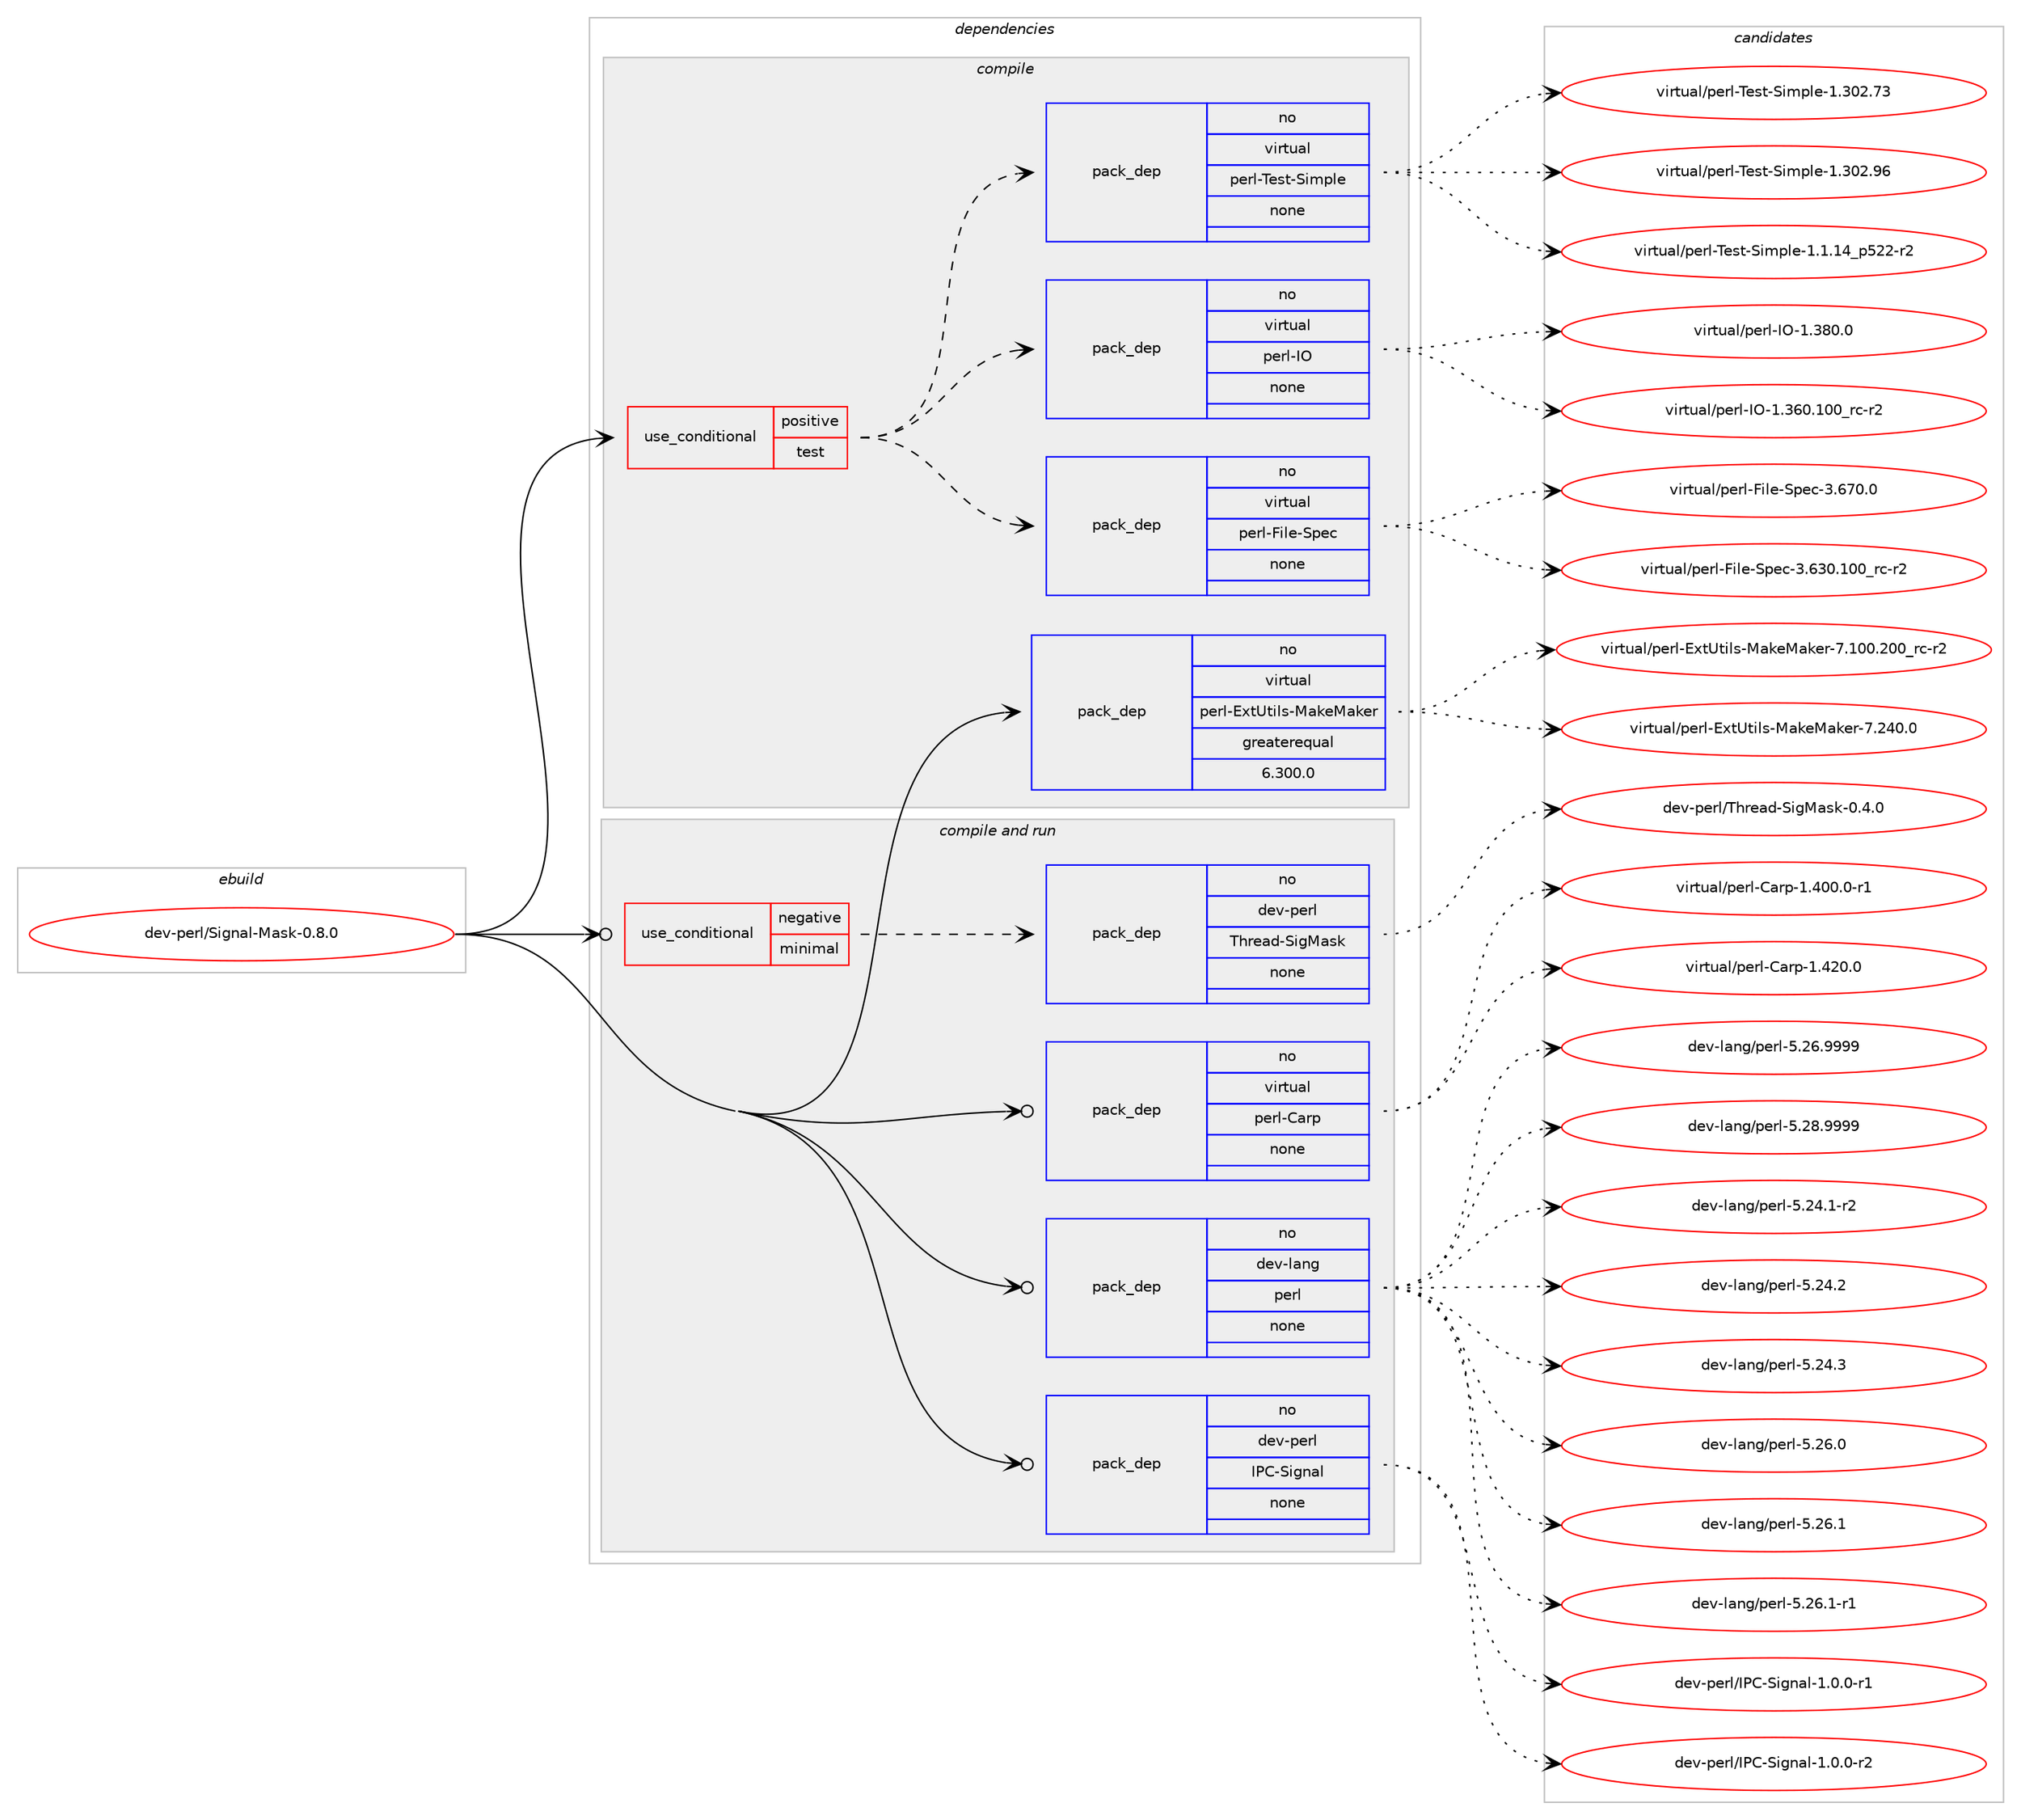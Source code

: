 digraph prolog {

# *************
# Graph options
# *************

newrank=true;
concentrate=true;
compound=true;
graph [rankdir=LR,fontname=Helvetica,fontsize=10,ranksep=1.5];#, ranksep=2.5, nodesep=0.2];
edge  [arrowhead=vee];
node  [fontname=Helvetica,fontsize=10];

# **********
# The ebuild
# **********

subgraph cluster_leftcol {
color=gray;
rank=same;
label=<<i>ebuild</i>>;
id [label="dev-perl/Signal-Mask-0.8.0", color=red, width=4, href="../dev-perl/Signal-Mask-0.8.0.svg"];
}

# ****************
# The dependencies
# ****************

subgraph cluster_midcol {
color=gray;
label=<<i>dependencies</i>>;
subgraph cluster_compile {
fillcolor="#eeeeee";
style=filled;
label=<<i>compile</i>>;
subgraph cond27986 {
dependency138474 [label=<<TABLE BORDER="0" CELLBORDER="1" CELLSPACING="0" CELLPADDING="4"><TR><TD ROWSPAN="3" CELLPADDING="10">use_conditional</TD></TR><TR><TD>positive</TD></TR><TR><TD>test</TD></TR></TABLE>>, shape=none, color=red];
subgraph pack106795 {
dependency138475 [label=<<TABLE BORDER="0" CELLBORDER="1" CELLSPACING="0" CELLPADDING="4" WIDTH="220"><TR><TD ROWSPAN="6" CELLPADDING="30">pack_dep</TD></TR><TR><TD WIDTH="110">no</TD></TR><TR><TD>virtual</TD></TR><TR><TD>perl-File-Spec</TD></TR><TR><TD>none</TD></TR><TR><TD></TD></TR></TABLE>>, shape=none, color=blue];
}
dependency138474:e -> dependency138475:w [weight=20,style="dashed",arrowhead="vee"];
subgraph pack106796 {
dependency138476 [label=<<TABLE BORDER="0" CELLBORDER="1" CELLSPACING="0" CELLPADDING="4" WIDTH="220"><TR><TD ROWSPAN="6" CELLPADDING="30">pack_dep</TD></TR><TR><TD WIDTH="110">no</TD></TR><TR><TD>virtual</TD></TR><TR><TD>perl-IO</TD></TR><TR><TD>none</TD></TR><TR><TD></TD></TR></TABLE>>, shape=none, color=blue];
}
dependency138474:e -> dependency138476:w [weight=20,style="dashed",arrowhead="vee"];
subgraph pack106797 {
dependency138477 [label=<<TABLE BORDER="0" CELLBORDER="1" CELLSPACING="0" CELLPADDING="4" WIDTH="220"><TR><TD ROWSPAN="6" CELLPADDING="30">pack_dep</TD></TR><TR><TD WIDTH="110">no</TD></TR><TR><TD>virtual</TD></TR><TR><TD>perl-Test-Simple</TD></TR><TR><TD>none</TD></TR><TR><TD></TD></TR></TABLE>>, shape=none, color=blue];
}
dependency138474:e -> dependency138477:w [weight=20,style="dashed",arrowhead="vee"];
}
id:e -> dependency138474:w [weight=20,style="solid",arrowhead="vee"];
subgraph pack106798 {
dependency138478 [label=<<TABLE BORDER="0" CELLBORDER="1" CELLSPACING="0" CELLPADDING="4" WIDTH="220"><TR><TD ROWSPAN="6" CELLPADDING="30">pack_dep</TD></TR><TR><TD WIDTH="110">no</TD></TR><TR><TD>virtual</TD></TR><TR><TD>perl-ExtUtils-MakeMaker</TD></TR><TR><TD>greaterequal</TD></TR><TR><TD>6.300.0</TD></TR></TABLE>>, shape=none, color=blue];
}
id:e -> dependency138478:w [weight=20,style="solid",arrowhead="vee"];
}
subgraph cluster_compileandrun {
fillcolor="#eeeeee";
style=filled;
label=<<i>compile and run</i>>;
subgraph cond27987 {
dependency138479 [label=<<TABLE BORDER="0" CELLBORDER="1" CELLSPACING="0" CELLPADDING="4"><TR><TD ROWSPAN="3" CELLPADDING="10">use_conditional</TD></TR><TR><TD>negative</TD></TR><TR><TD>minimal</TD></TR></TABLE>>, shape=none, color=red];
subgraph pack106799 {
dependency138480 [label=<<TABLE BORDER="0" CELLBORDER="1" CELLSPACING="0" CELLPADDING="4" WIDTH="220"><TR><TD ROWSPAN="6" CELLPADDING="30">pack_dep</TD></TR><TR><TD WIDTH="110">no</TD></TR><TR><TD>dev-perl</TD></TR><TR><TD>Thread-SigMask</TD></TR><TR><TD>none</TD></TR><TR><TD></TD></TR></TABLE>>, shape=none, color=blue];
}
dependency138479:e -> dependency138480:w [weight=20,style="dashed",arrowhead="vee"];
}
id:e -> dependency138479:w [weight=20,style="solid",arrowhead="odotvee"];
subgraph pack106800 {
dependency138481 [label=<<TABLE BORDER="0" CELLBORDER="1" CELLSPACING="0" CELLPADDING="4" WIDTH="220"><TR><TD ROWSPAN="6" CELLPADDING="30">pack_dep</TD></TR><TR><TD WIDTH="110">no</TD></TR><TR><TD>dev-lang</TD></TR><TR><TD>perl</TD></TR><TR><TD>none</TD></TR><TR><TD></TD></TR></TABLE>>, shape=none, color=blue];
}
id:e -> dependency138481:w [weight=20,style="solid",arrowhead="odotvee"];
subgraph pack106801 {
dependency138482 [label=<<TABLE BORDER="0" CELLBORDER="1" CELLSPACING="0" CELLPADDING="4" WIDTH="220"><TR><TD ROWSPAN="6" CELLPADDING="30">pack_dep</TD></TR><TR><TD WIDTH="110">no</TD></TR><TR><TD>dev-perl</TD></TR><TR><TD>IPC-Signal</TD></TR><TR><TD>none</TD></TR><TR><TD></TD></TR></TABLE>>, shape=none, color=blue];
}
id:e -> dependency138482:w [weight=20,style="solid",arrowhead="odotvee"];
subgraph pack106802 {
dependency138483 [label=<<TABLE BORDER="0" CELLBORDER="1" CELLSPACING="0" CELLPADDING="4" WIDTH="220"><TR><TD ROWSPAN="6" CELLPADDING="30">pack_dep</TD></TR><TR><TD WIDTH="110">no</TD></TR><TR><TD>virtual</TD></TR><TR><TD>perl-Carp</TD></TR><TR><TD>none</TD></TR><TR><TD></TD></TR></TABLE>>, shape=none, color=blue];
}
id:e -> dependency138483:w [weight=20,style="solid",arrowhead="odotvee"];
}
subgraph cluster_run {
fillcolor="#eeeeee";
style=filled;
label=<<i>run</i>>;
}
}

# **************
# The candidates
# **************

subgraph cluster_choices {
rank=same;
color=gray;
label=<<i>candidates</i>>;

subgraph choice106795 {
color=black;
nodesep=1;
choice118105114116117971084711210111410845701051081014583112101994551465451484649484895114994511450 [label="virtual/perl-File-Spec-3.630.100_rc-r2", color=red, width=4,href="../virtual/perl-File-Spec-3.630.100_rc-r2.svg"];
choice118105114116117971084711210111410845701051081014583112101994551465455484648 [label="virtual/perl-File-Spec-3.670.0", color=red, width=4,href="../virtual/perl-File-Spec-3.670.0.svg"];
dependency138475:e -> choice118105114116117971084711210111410845701051081014583112101994551465451484649484895114994511450:w [style=dotted,weight="100"];
dependency138475:e -> choice118105114116117971084711210111410845701051081014583112101994551465455484648:w [style=dotted,weight="100"];
}
subgraph choice106796 {
color=black;
nodesep=1;
choice11810511411611797108471121011141084573794549465154484649484895114994511450 [label="virtual/perl-IO-1.360.100_rc-r2", color=red, width=4,href="../virtual/perl-IO-1.360.100_rc-r2.svg"];
choice11810511411611797108471121011141084573794549465156484648 [label="virtual/perl-IO-1.380.0", color=red, width=4,href="../virtual/perl-IO-1.380.0.svg"];
dependency138476:e -> choice11810511411611797108471121011141084573794549465154484649484895114994511450:w [style=dotted,weight="100"];
dependency138476:e -> choice11810511411611797108471121011141084573794549465156484648:w [style=dotted,weight="100"];
}
subgraph choice106797 {
color=black;
nodesep=1;
choice11810511411611797108471121011141084584101115116458310510911210810145494649464952951125350504511450 [label="virtual/perl-Test-Simple-1.1.14_p522-r2", color=red, width=4,href="../virtual/perl-Test-Simple-1.1.14_p522-r2.svg"];
choice118105114116117971084711210111410845841011151164583105109112108101454946514850465551 [label="virtual/perl-Test-Simple-1.302.73", color=red, width=4,href="../virtual/perl-Test-Simple-1.302.73.svg"];
choice118105114116117971084711210111410845841011151164583105109112108101454946514850465754 [label="virtual/perl-Test-Simple-1.302.96", color=red, width=4,href="../virtual/perl-Test-Simple-1.302.96.svg"];
dependency138477:e -> choice11810511411611797108471121011141084584101115116458310510911210810145494649464952951125350504511450:w [style=dotted,weight="100"];
dependency138477:e -> choice118105114116117971084711210111410845841011151164583105109112108101454946514850465551:w [style=dotted,weight="100"];
dependency138477:e -> choice118105114116117971084711210111410845841011151164583105109112108101454946514850465754:w [style=dotted,weight="100"];
}
subgraph choice106798 {
color=black;
nodesep=1;
choice118105114116117971084711210111410845691201168511610510811545779710710177971071011144555464948484650484895114994511450 [label="virtual/perl-ExtUtils-MakeMaker-7.100.200_rc-r2", color=red, width=4,href="../virtual/perl-ExtUtils-MakeMaker-7.100.200_rc-r2.svg"];
choice118105114116117971084711210111410845691201168511610510811545779710710177971071011144555465052484648 [label="virtual/perl-ExtUtils-MakeMaker-7.240.0", color=red, width=4,href="../virtual/perl-ExtUtils-MakeMaker-7.240.0.svg"];
dependency138478:e -> choice118105114116117971084711210111410845691201168511610510811545779710710177971071011144555464948484650484895114994511450:w [style=dotted,weight="100"];
dependency138478:e -> choice118105114116117971084711210111410845691201168511610510811545779710710177971071011144555465052484648:w [style=dotted,weight="100"];
}
subgraph choice106799 {
color=black;
nodesep=1;
choice1001011184511210111410847841041141019710045831051037797115107454846524648 [label="dev-perl/Thread-SigMask-0.4.0", color=red, width=4,href="../dev-perl/Thread-SigMask-0.4.0.svg"];
dependency138480:e -> choice1001011184511210111410847841041141019710045831051037797115107454846524648:w [style=dotted,weight="100"];
}
subgraph choice106800 {
color=black;
nodesep=1;
choice100101118451089711010347112101114108455346505246494511450 [label="dev-lang/perl-5.24.1-r2", color=red, width=4,href="../dev-lang/perl-5.24.1-r2.svg"];
choice10010111845108971101034711210111410845534650524650 [label="dev-lang/perl-5.24.2", color=red, width=4,href="../dev-lang/perl-5.24.2.svg"];
choice10010111845108971101034711210111410845534650524651 [label="dev-lang/perl-5.24.3", color=red, width=4,href="../dev-lang/perl-5.24.3.svg"];
choice10010111845108971101034711210111410845534650544648 [label="dev-lang/perl-5.26.0", color=red, width=4,href="../dev-lang/perl-5.26.0.svg"];
choice10010111845108971101034711210111410845534650544649 [label="dev-lang/perl-5.26.1", color=red, width=4,href="../dev-lang/perl-5.26.1.svg"];
choice100101118451089711010347112101114108455346505446494511449 [label="dev-lang/perl-5.26.1-r1", color=red, width=4,href="../dev-lang/perl-5.26.1-r1.svg"];
choice10010111845108971101034711210111410845534650544657575757 [label="dev-lang/perl-5.26.9999", color=red, width=4,href="../dev-lang/perl-5.26.9999.svg"];
choice10010111845108971101034711210111410845534650564657575757 [label="dev-lang/perl-5.28.9999", color=red, width=4,href="../dev-lang/perl-5.28.9999.svg"];
dependency138481:e -> choice100101118451089711010347112101114108455346505246494511450:w [style=dotted,weight="100"];
dependency138481:e -> choice10010111845108971101034711210111410845534650524650:w [style=dotted,weight="100"];
dependency138481:e -> choice10010111845108971101034711210111410845534650524651:w [style=dotted,weight="100"];
dependency138481:e -> choice10010111845108971101034711210111410845534650544648:w [style=dotted,weight="100"];
dependency138481:e -> choice10010111845108971101034711210111410845534650544649:w [style=dotted,weight="100"];
dependency138481:e -> choice100101118451089711010347112101114108455346505446494511449:w [style=dotted,weight="100"];
dependency138481:e -> choice10010111845108971101034711210111410845534650544657575757:w [style=dotted,weight="100"];
dependency138481:e -> choice10010111845108971101034711210111410845534650564657575757:w [style=dotted,weight="100"];
}
subgraph choice106801 {
color=black;
nodesep=1;
choice10010111845112101114108477380674583105103110971084549464846484511449 [label="dev-perl/IPC-Signal-1.0.0-r1", color=red, width=4,href="../dev-perl/IPC-Signal-1.0.0-r1.svg"];
choice10010111845112101114108477380674583105103110971084549464846484511450 [label="dev-perl/IPC-Signal-1.0.0-r2", color=red, width=4,href="../dev-perl/IPC-Signal-1.0.0-r2.svg"];
dependency138482:e -> choice10010111845112101114108477380674583105103110971084549464846484511449:w [style=dotted,weight="100"];
dependency138482:e -> choice10010111845112101114108477380674583105103110971084549464846484511450:w [style=dotted,weight="100"];
}
subgraph choice106802 {
color=black;
nodesep=1;
choice118105114116117971084711210111410845679711411245494652484846484511449 [label="virtual/perl-Carp-1.400.0-r1", color=red, width=4,href="../virtual/perl-Carp-1.400.0-r1.svg"];
choice11810511411611797108471121011141084567971141124549465250484648 [label="virtual/perl-Carp-1.420.0", color=red, width=4,href="../virtual/perl-Carp-1.420.0.svg"];
dependency138483:e -> choice118105114116117971084711210111410845679711411245494652484846484511449:w [style=dotted,weight="100"];
dependency138483:e -> choice11810511411611797108471121011141084567971141124549465250484648:w [style=dotted,weight="100"];
}
}

}
